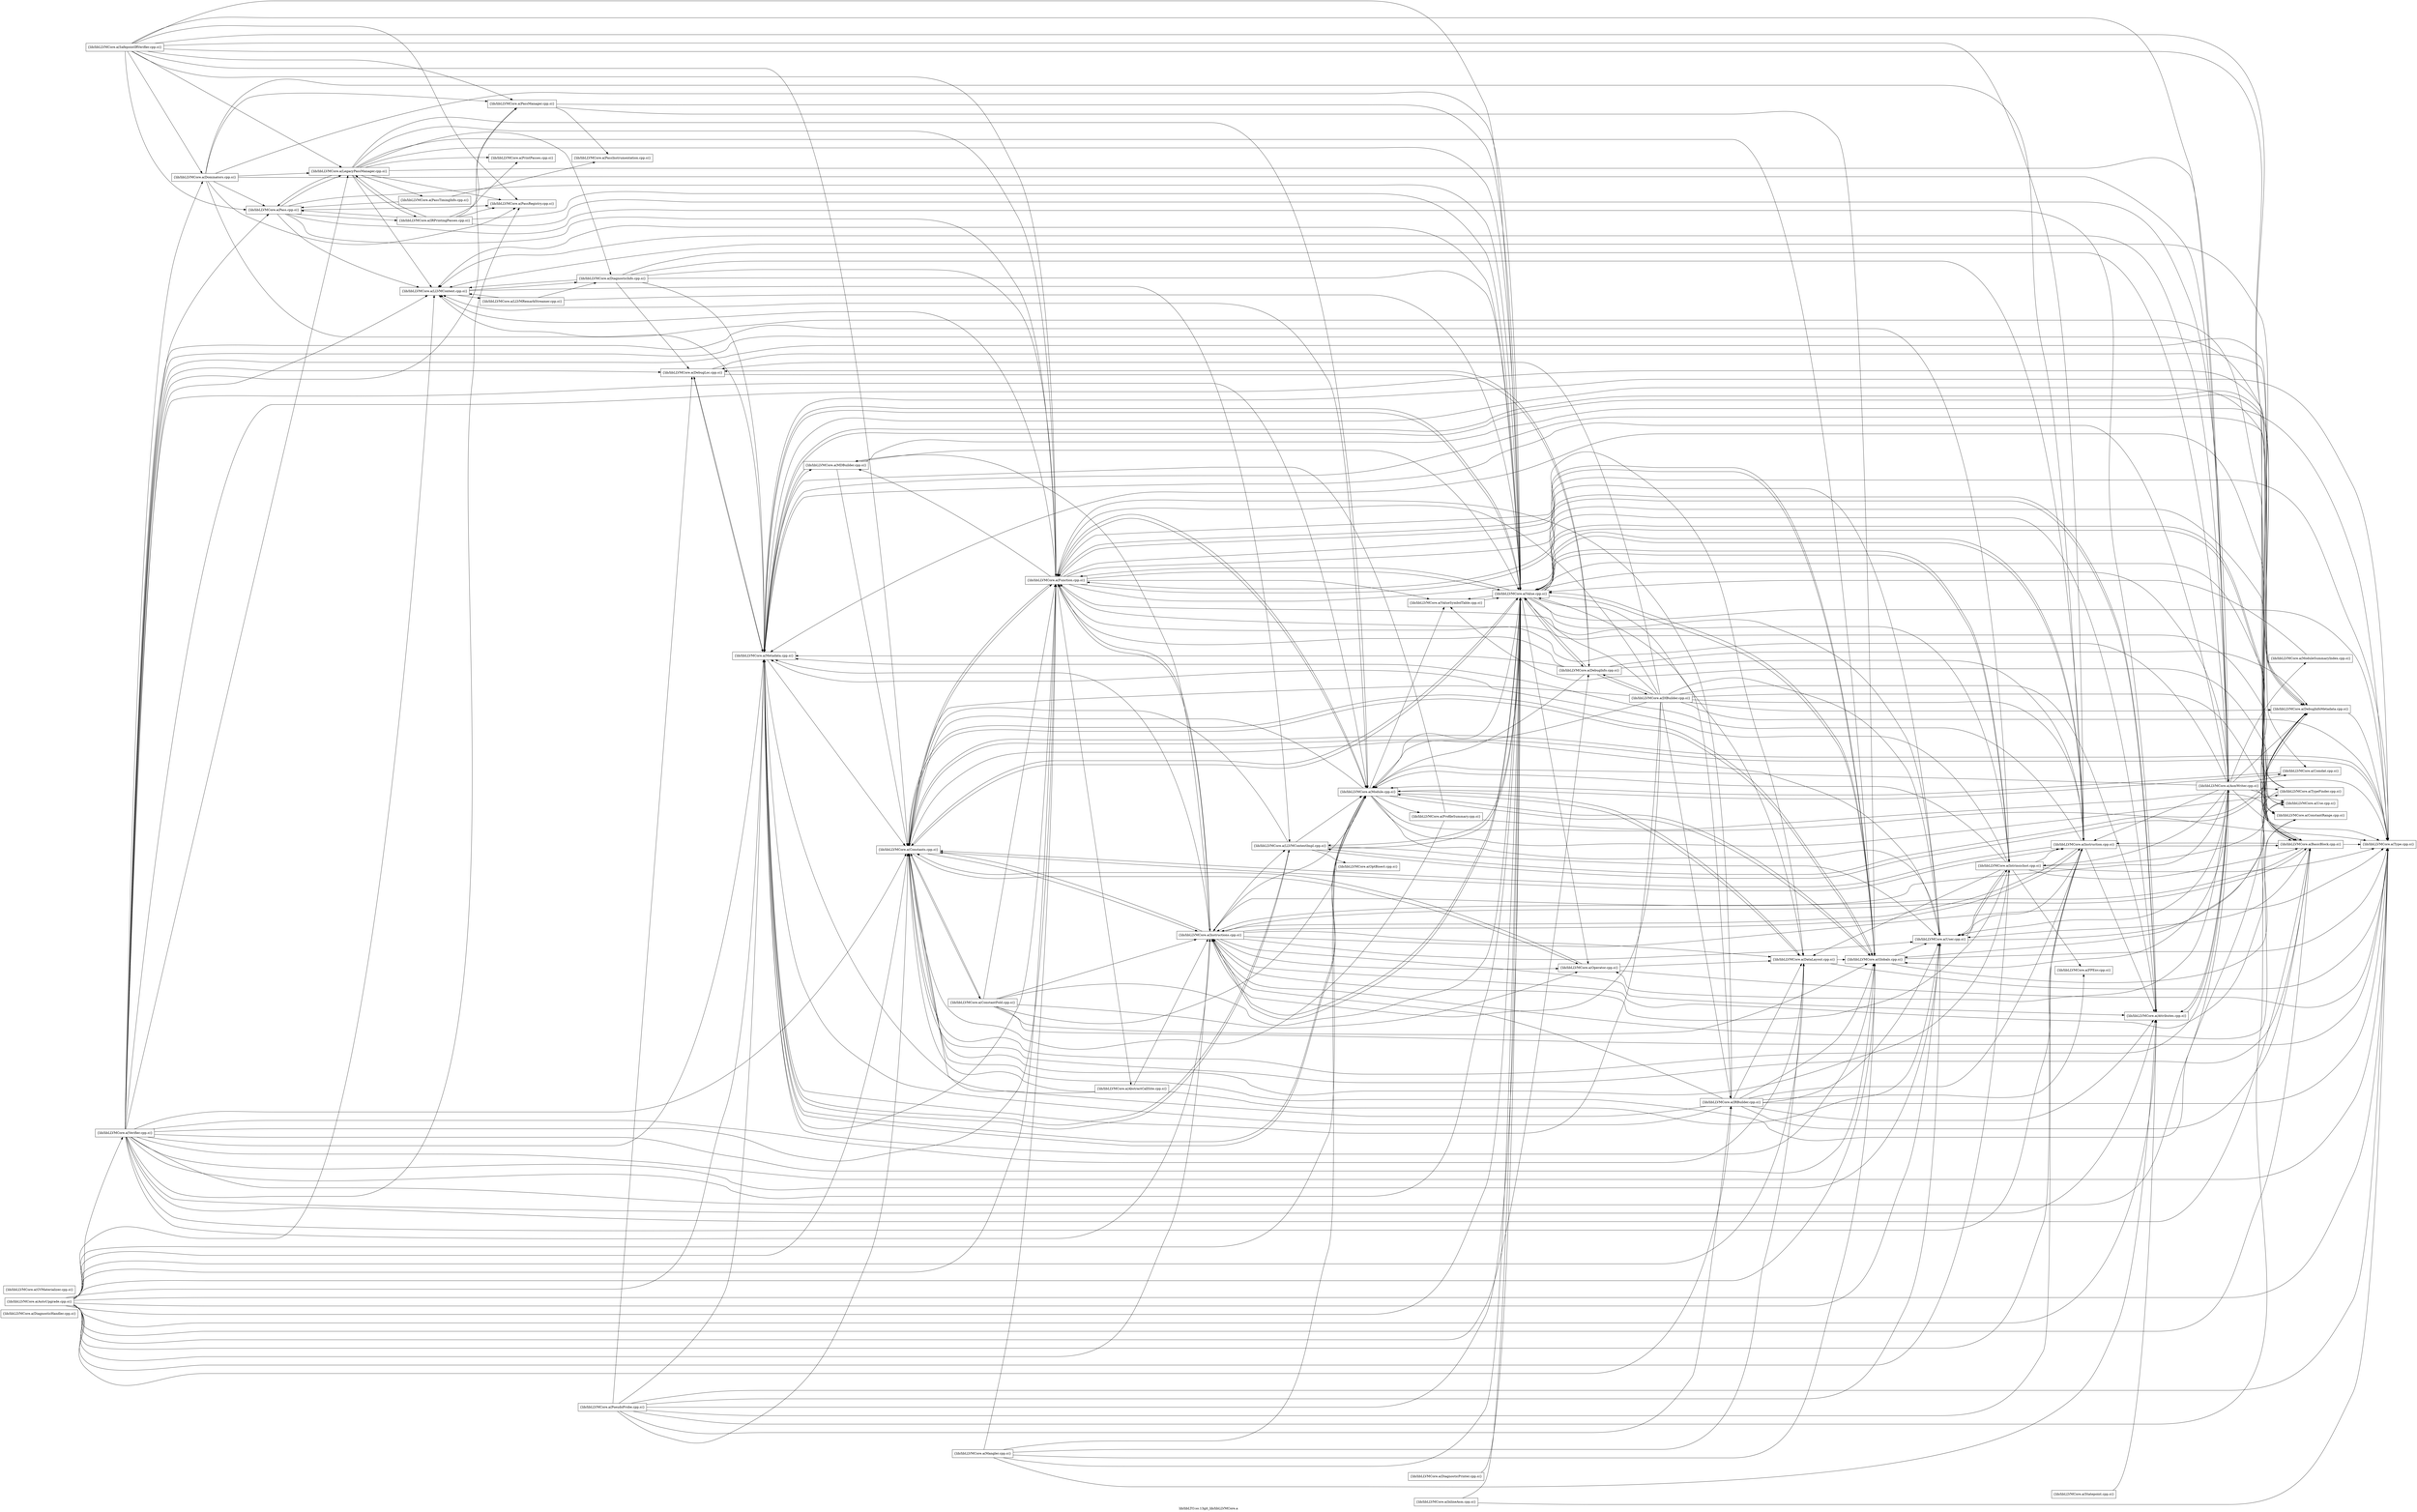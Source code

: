 digraph "lib/libLTO.so.13git_lib/libLLVMCore.a" {
	label="lib/libLTO.so.13git_lib/libLLVMCore.a";
	rankdir=LR;

	Node0x55cc820203a8 [shape=record,shape=box,group=0,label="{lib/libLLVMCore.a(DiagnosticHandler.cpp.o)}"];
	Node0x55cc820269d8 [shape=record,shape=box,group=0,label="{lib/libLLVMCore.a(LLVMContext.cpp.o)}"];
	Node0x55cc820269d8 -> Node0x55cc82012398;
	Node0x55cc820269d8 -> Node0x55cc82026848;
	Node0x55cc820269d8 -> Node0x55cc82026fc8;
	Node0x55cc82029ae8 [shape=record,shape=box,group=0,label="{lib/libLLVMCore.a(Module.cpp.o)}"];
	Node0x55cc82029ae8 -> Node0x55cc82032cd8;
	Node0x55cc82029ae8 -> Node0x55cc82033e08;
	Node0x55cc82029ae8 -> Node0x55cc82032508;
	Node0x55cc82029ae8 -> Node0x55cc82012f28;
	Node0x55cc82029ae8 -> Node0x55cc82014378;
	Node0x55cc82029ae8 -> Node0x55cc820269d8;
	Node0x55cc82029ae8 -> Node0x55cc82029d18;
	Node0x55cc82029ae8 -> Node0x55cc82026ca8;
	Node0x55cc82029ae8 -> Node0x55cc82026f28;
	Node0x55cc82029ae8 -> Node0x55cc82020bc8;
	Node0x55cc82029ae8 -> Node0x55cc820224c8;
	Node0x55cc82029ae8 -> Node0x55cc82022018;
	Node0x55cc82029ae8 -> Node0x55cc820230f8;
	Node0x55cc82027ec8 [shape=record,shape=box,group=0,label="{lib/libLLVMCore.a(LegacyPassManager.cpp.o)}"];
	Node0x55cc82027ec8 -> Node0x55cc82030a28;
	Node0x55cc82027ec8 -> Node0x55cc82012398;
	Node0x55cc82027ec8 -> Node0x55cc82012f28;
	Node0x55cc82027ec8 -> Node0x55cc82014378;
	Node0x55cc82027ec8 -> Node0x55cc820269d8;
	Node0x55cc82027ec8 -> Node0x55cc82027ce8;
	Node0x55cc82027ec8 -> Node0x55cc82029ae8;
	Node0x55cc82027ec8 -> Node0x55cc82024188;
	Node0x55cc82027ec8 -> Node0x55cc820252b8;
	Node0x55cc82027ec8 -> Node0x55cc82025e98;
	Node0x55cc82027ec8 -> Node0x55cc82026168;
	Node0x55cc82027ec8 -> Node0x55cc82022018;
	Node0x55cc82024188 [shape=record,shape=box,group=0,label="{lib/libLLVMCore.a(Pass.cpp.o)}"];
	Node0x55cc82024188 -> Node0x55cc820316a8;
	Node0x55cc82024188 -> Node0x55cc82012f28;
	Node0x55cc82024188 -> Node0x55cc820269d8;
	Node0x55cc82024188 -> Node0x55cc82027ec8;
	Node0x55cc82024188 -> Node0x55cc82027ce8;
	Node0x55cc82024188 -> Node0x55cc820252b8;
	Node0x55cc82024188 -> Node0x55cc82022018;
	Node0x55cc82022018 [shape=record,shape=box,group=0,label="{lib/libLLVMCore.a(Value.cpp.o)}"];
	Node0x55cc82022018 -> Node0x55cc820316a8;
	Node0x55cc82022018 -> Node0x55cc82030438;
	Node0x55cc82022018 -> Node0x55cc82033e08;
	Node0x55cc82022018 -> Node0x55cc82032508;
	Node0x55cc82022018 -> Node0x55cc820327d8;
	Node0x55cc82022018 -> Node0x55cc82012f28;
	Node0x55cc82022018 -> Node0x55cc82014378;
	Node0x55cc82022018 -> Node0x55cc8200c448;
	Node0x55cc82022018 -> Node0x55cc82025218;
	Node0x55cc82022018 -> Node0x55cc820262f8;
	Node0x55cc82022018 -> Node0x55cc820269d8;
	Node0x55cc82022018 -> Node0x55cc82026848;
	Node0x55cc82022018 -> Node0x55cc82029d18;
	Node0x55cc82022018 -> Node0x55cc82023288;
	Node0x55cc82022018 -> Node0x55cc82026f28;
	Node0x55cc82022018 -> Node0x55cc82021d48;
	Node0x55cc82022018 -> Node0x55cc820224c8;
	Node0x55cc82022018 -> Node0x55cc820230f8;
	Node0x55cc820316a8 [shape=record,shape=box,group=0,label="{lib/libLLVMCore.a(Attributes.cpp.o)}"];
	Node0x55cc820316a8 -> Node0x55cc82030a28;
	Node0x55cc820316a8 -> Node0x55cc82012f28;
	Node0x55cc82033e08 [shape=record,shape=box,group=0,label="{lib/libLLVMCore.a(Constants.cpp.o)}"];
	Node0x55cc82033e08 -> Node0x55cc82032288;
	Node0x55cc82033e08 -> Node0x55cc82012f28;
	Node0x55cc82033e08 -> Node0x55cc82014378;
	Node0x55cc82033e08 -> Node0x55cc8200c448;
	Node0x55cc82033e08 -> Node0x55cc82025218;
	Node0x55cc82033e08 -> Node0x55cc82023288;
	Node0x55cc82033e08 -> Node0x55cc82026f28;
	Node0x55cc82033e08 -> Node0x55cc820224c8;
	Node0x55cc82033e08 -> Node0x55cc82022018;
	Node0x55cc820294f8 [shape=record,shape=box,group=0,label="{lib/libLLVMCore.a(Mangler.cpp.o)}"];
	Node0x55cc820294f8 -> Node0x55cc820316a8;
	Node0x55cc820294f8 -> Node0x55cc82032508;
	Node0x55cc820294f8 -> Node0x55cc82012f28;
	Node0x55cc820294f8 -> Node0x55cc82014378;
	Node0x55cc820294f8 -> Node0x55cc82029ae8;
	Node0x55cc820294f8 -> Node0x55cc82022018;
	Node0x55cc82029d18 [shape=record,shape=box,group=0,label="{lib/libLLVMCore.a(Metadata.cpp.o)}"];
	Node0x55cc82029d18 -> Node0x55cc82033b38;
	Node0x55cc82029d18 -> Node0x55cc82033e08;
	Node0x55cc82029d18 -> Node0x55cc82022798;
	Node0x55cc82029d18 -> Node0x55cc820207b8;
	Node0x55cc82029d18 -> Node0x55cc820269d8;
	Node0x55cc82029d18 -> Node0x55cc82026848;
	Node0x55cc82029d18 -> Node0x55cc820282d8;
	Node0x55cc82029d18 -> Node0x55cc82029ae8;
	Node0x55cc82029d18 -> Node0x55cc82026f28;
	Node0x55cc82029d18 -> Node0x55cc82022018;
	Node0x55cc82032508 [shape=record,shape=box,group=0,label="{lib/libLLVMCore.a(DataLayout.cpp.o)}"];
	Node0x55cc82032508 -> Node0x55cc82014378;
	Node0x55cc82032508 -> Node0x55cc82029ae8;
	Node0x55cc82032508 -> Node0x55cc82026f28;
	Node0x55cc82012398 [shape=record,shape=box,group=0,label="{lib/libLLVMCore.a(DiagnosticInfo.cpp.o)}"];
	Node0x55cc82012398 -> Node0x55cc82030a28;
	Node0x55cc82012398 -> Node0x55cc820207b8;
	Node0x55cc82012398 -> Node0x55cc82012f28;
	Node0x55cc82012398 -> Node0x55cc8200c448;
	Node0x55cc82012398 -> Node0x55cc820269d8;
	Node0x55cc82012398 -> Node0x55cc82029d18;
	Node0x55cc82012398 -> Node0x55cc82022018;
	Node0x55cc82012f28 [shape=record,shape=box,group=0,label="{lib/libLLVMCore.a(Function.cpp.o)}"];
	Node0x55cc82012f28 -> Node0x55cc820316a8;
	Node0x55cc82012f28 -> Node0x55cc82030438;
	Node0x55cc82012f28 -> Node0x55cc82033e08;
	Node0x55cc82012f28 -> Node0x55cc82032508;
	Node0x55cc82012f28 -> Node0x55cc820141e8;
	Node0x55cc82012f28 -> Node0x55cc82014378;
	Node0x55cc82012f28 -> Node0x55cc82025218;
	Node0x55cc82012f28 -> Node0x55cc820262f8;
	Node0x55cc82012f28 -> Node0x55cc820269d8;
	Node0x55cc82012f28 -> Node0x55cc820282d8;
	Node0x55cc82012f28 -> Node0x55cc82029d18;
	Node0x55cc82012f28 -> Node0x55cc82029ae8;
	Node0x55cc82012f28 -> Node0x55cc82026f28;
	Node0x55cc82012f28 -> Node0x55cc820224c8;
	Node0x55cc82012f28 -> Node0x55cc82022018;
	Node0x55cc82012f28 -> Node0x55cc820230f8;
	Node0x55cc82014378 [shape=record,shape=box,group=0,label="{lib/libLLVMCore.a(Globals.cpp.o)}"];
	Node0x55cc82014378 -> Node0x55cc82033b38;
	Node0x55cc82014378 -> Node0x55cc82033e08;
	Node0x55cc82014378 -> Node0x55cc82012f28;
	Node0x55cc82014378 -> Node0x55cc82029d18;
	Node0x55cc82014378 -> Node0x55cc82029ae8;
	Node0x55cc82014378 -> Node0x55cc82026f28;
	Node0x55cc82014378 -> Node0x55cc820224c8;
	Node0x55cc82014378 -> Node0x55cc82022018;
	Node0x55cc820154a8 [shape=record,shape=box,group=0,label="{lib/libLLVMCore.a(IRBuilder.cpp.o)}"];
	Node0x55cc820154a8 -> Node0x55cc820316a8;
	Node0x55cc820154a8 -> Node0x55cc82030438;
	Node0x55cc820154a8 -> Node0x55cc82033e08;
	Node0x55cc820154a8 -> Node0x55cc82032508;
	Node0x55cc820154a8 -> Node0x55cc82012f28;
	Node0x55cc820154a8 -> Node0x55cc82014378;
	Node0x55cc820154a8 -> Node0x55cc82015c78;
	Node0x55cc820154a8 -> Node0x55cc8200c448;
	Node0x55cc820154a8 -> Node0x55cc82025218;
	Node0x55cc820154a8 -> Node0x55cc82029d18;
	Node0x55cc820154a8 -> Node0x55cc82026f28;
	Node0x55cc820154a8 -> Node0x55cc820224c8;
	Node0x55cc820154a8 -> Node0x55cc82022018;
	Node0x55cc82015a48 [shape=record,shape=box,group=0,label="{lib/libLLVMCore.a(InlineAsm.cpp.o)}"];
	Node0x55cc82015a48 -> Node0x55cc82026f28;
	Node0x55cc82015a48 -> Node0x55cc82022018;
	Node0x55cc8200c448 [shape=record,shape=box,group=0,label="{lib/libLLVMCore.a(Instruction.cpp.o)}"];
	Node0x55cc8200c448 -> Node0x55cc820316a8;
	Node0x55cc8200c448 -> Node0x55cc82030438;
	Node0x55cc8200c448 -> Node0x55cc82033e08;
	Node0x55cc8200c448 -> Node0x55cc82025218;
	Node0x55cc8200c448 -> Node0x55cc82029d18;
	Node0x55cc8200c448 -> Node0x55cc820224c8;
	Node0x55cc8200c448 -> Node0x55cc82022018;
	Node0x55cc82025218 [shape=record,shape=box,group=0,label="{lib/libLLVMCore.a(Instructions.cpp.o)}"];
	Node0x55cc82025218 -> Node0x55cc820316a8;
	Node0x55cc82025218 -> Node0x55cc82030438;
	Node0x55cc82025218 -> Node0x55cc82033e08;
	Node0x55cc82025218 -> Node0x55cc82032508;
	Node0x55cc82025218 -> Node0x55cc82012f28;
	Node0x55cc82025218 -> Node0x55cc8200c448;
	Node0x55cc82025218 -> Node0x55cc82026848;
	Node0x55cc82025218 -> Node0x55cc820282d8;
	Node0x55cc82025218 -> Node0x55cc82029d18;
	Node0x55cc82025218 -> Node0x55cc82029ae8;
	Node0x55cc82025218 -> Node0x55cc82023288;
	Node0x55cc82025218 -> Node0x55cc82026f28;
	Node0x55cc82025218 -> Node0x55cc82021d48;
	Node0x55cc82025218 -> Node0x55cc820224c8;
	Node0x55cc82025218 -> Node0x55cc82022018;
	Node0x55cc82026f28 [shape=record,shape=box,group=0,label="{lib/libLLVMCore.a(Type.cpp.o)}"];
	Node0x55cc82026f28 -> Node0x55cc82033e08;
	Node0x55cc820224c8 [shape=record,shape=box,group=0,label="{lib/libLLVMCore.a(User.cpp.o)}"];
	Node0x55cc820224c8 -> Node0x55cc820262f8;
	Node0x55cc820224c8 -> Node0x55cc82021d48;
	Node0x55cc82030438 [shape=record,shape=box,group=0,label="{lib/libLLVMCore.a(BasicBlock.cpp.o)}"];
	Node0x55cc82030438 -> Node0x55cc82033e08;
	Node0x55cc82030438 -> Node0x55cc8200c448;
	Node0x55cc82030438 -> Node0x55cc82025218;
	Node0x55cc82030438 -> Node0x55cc82029d18;
	Node0x55cc82030438 -> Node0x55cc82026f28;
	Node0x55cc82030438 -> Node0x55cc820224c8;
	Node0x55cc82030438 -> Node0x55cc82022018;
	Node0x55cc82030438 -> Node0x55cc820230f8;
	Node0x55cc820262f8 [shape=record,shape=box,group=0,label="{lib/libLLVMCore.a(IntrinsicInst.cpp.o)}"];
	Node0x55cc820262f8 -> Node0x55cc82030438;
	Node0x55cc820262f8 -> Node0x55cc82033e08;
	Node0x55cc820262f8 -> Node0x55cc82032508;
	Node0x55cc820262f8 -> Node0x55cc82022798;
	Node0x55cc820262f8 -> Node0x55cc82015c78;
	Node0x55cc820262f8 -> Node0x55cc8200c448;
	Node0x55cc820262f8 -> Node0x55cc82025218;
	Node0x55cc820262f8 -> Node0x55cc82029d18;
	Node0x55cc820262f8 -> Node0x55cc82029ae8;
	Node0x55cc820262f8 -> Node0x55cc82026f28;
	Node0x55cc820262f8 -> Node0x55cc820224c8;
	Node0x55cc820262f8 -> Node0x55cc82022018;
	Node0x55cc82023288 [shape=record,shape=box,group=0,label="{lib/libLLVMCore.a(Operator.cpp.o)}"];
	Node0x55cc82023288 -> Node0x55cc82033e08;
	Node0x55cc82023288 -> Node0x55cc82032508;
	Node0x55cc82023288 -> Node0x55cc82026f28;
	Node0x55cc82022798 [shape=record,shape=box,group=0,label="{lib/libLLVMCore.a(DebugInfoMetadata.cpp.o)}"];
	Node0x55cc82022798 -> Node0x55cc82033e08;
	Node0x55cc82022798 -> Node0x55cc820269d8;
	Node0x55cc82022798 -> Node0x55cc82026848;
	Node0x55cc82022798 -> Node0x55cc82029d18;
	Node0x55cc82022798 -> Node0x55cc82026f28;
	Node0x55cc82033b38 [shape=record,shape=box,group=0,label="{lib/libLLVMCore.a(ConstantRange.cpp.o)}"];
	Node0x55cc82033b38 -> Node0x55cc82025218;
	Node0x55cc820252b8 [shape=record,shape=box,group=0,label="{lib/libLLVMCore.a(PassRegistry.cpp.o)}"];
	Node0x55cc820207b8 [shape=record,shape=box,group=0,label="{lib/libLLVMCore.a(DebugLoc.cpp.o)}"];
	Node0x55cc820207b8 -> Node0x55cc820327d8;
	Node0x55cc820207b8 -> Node0x55cc82022798;
	Node0x55cc820207b8 -> Node0x55cc82029d18;
	Node0x55cc820127a8 [shape=record,shape=box,group=0,label="{lib/libLLVMCore.a(Dominators.cpp.o)}"];
	Node0x55cc820127a8 -> Node0x55cc82030a28;
	Node0x55cc820127a8 -> Node0x55cc82030438;
	Node0x55cc820127a8 -> Node0x55cc8200c448;
	Node0x55cc820127a8 -> Node0x55cc82027ec8;
	Node0x55cc820127a8 -> Node0x55cc82024188;
	Node0x55cc820127a8 -> Node0x55cc82024908;
	Node0x55cc820127a8 -> Node0x55cc820252b8;
	Node0x55cc820127a8 -> Node0x55cc82022018;
	Node0x55cc82021d48 [shape=record,shape=box,group=0,label="{lib/libLLVMCore.a(Use.cpp.o)}"];
	Node0x55cc820307f8 [shape=record,shape=box,group=0,label="{lib/libLLVMCore.a(AutoUpgrade.cpp.o)}"];
	Node0x55cc820307f8 -> Node0x55cc820316a8;
	Node0x55cc820307f8 -> Node0x55cc82030438;
	Node0x55cc820307f8 -> Node0x55cc82033e08;
	Node0x55cc820307f8 -> Node0x55cc82032508;
	Node0x55cc820307f8 -> Node0x55cc820327d8;
	Node0x55cc820307f8 -> Node0x55cc82012f28;
	Node0x55cc820307f8 -> Node0x55cc82014378;
	Node0x55cc820307f8 -> Node0x55cc820154a8;
	Node0x55cc820307f8 -> Node0x55cc8200c448;
	Node0x55cc820307f8 -> Node0x55cc82025218;
	Node0x55cc820307f8 -> Node0x55cc820262f8;
	Node0x55cc820307f8 -> Node0x55cc820269d8;
	Node0x55cc820307f8 -> Node0x55cc82029d18;
	Node0x55cc820307f8 -> Node0x55cc82029ae8;
	Node0x55cc820307f8 -> Node0x55cc82026f28;
	Node0x55cc820307f8 -> Node0x55cc820224c8;
	Node0x55cc820307f8 -> Node0x55cc82022018;
	Node0x55cc820307f8 -> Node0x55cc820237d8;
	Node0x55cc820327d8 [shape=record,shape=box,group=0,label="{lib/libLLVMCore.a(DebugInfo.cpp.o)}"];
	Node0x55cc820327d8 -> Node0x55cc82021708;
	Node0x55cc820327d8 -> Node0x55cc82022798;
	Node0x55cc820327d8 -> Node0x55cc820207b8;
	Node0x55cc820327d8 -> Node0x55cc82012f28;
	Node0x55cc820327d8 -> Node0x55cc8200c448;
	Node0x55cc820327d8 -> Node0x55cc82029d18;
	Node0x55cc820327d8 -> Node0x55cc82029ae8;
	Node0x55cc820327d8 -> Node0x55cc82022018;
	Node0x55cc82014968 [shape=record,shape=box,group=0,label="{lib/libLLVMCore.a(GVMaterializer.cpp.o)}"];
	Node0x55cc820228d8 [shape=record,shape=box,group=0,label="{lib/libLLVMCore.a(ModuleSummaryIndex.cpp.o)}"];
	Node0x55cc820228d8 -> Node0x55cc82022018;
	Node0x55cc820237d8 [shape=record,shape=box,group=0,label="{lib/libLLVMCore.a(Verifier.cpp.o)}"];
	Node0x55cc820237d8 -> Node0x55cc820316a8;
	Node0x55cc820237d8 -> Node0x55cc82030a28;
	Node0x55cc820237d8 -> Node0x55cc82030438;
	Node0x55cc820237d8 -> Node0x55cc82032cd8;
	Node0x55cc820237d8 -> Node0x55cc82033b38;
	Node0x55cc820237d8 -> Node0x55cc82033e08;
	Node0x55cc820237d8 -> Node0x55cc82032508;
	Node0x55cc820237d8 -> Node0x55cc82022798;
	Node0x55cc820237d8 -> Node0x55cc820207b8;
	Node0x55cc820237d8 -> Node0x55cc820127a8;
	Node0x55cc820237d8 -> Node0x55cc82012f28;
	Node0x55cc820237d8 -> Node0x55cc82014378;
	Node0x55cc820237d8 -> Node0x55cc8200c448;
	Node0x55cc820237d8 -> Node0x55cc82025218;
	Node0x55cc820237d8 -> Node0x55cc820262f8;
	Node0x55cc820237d8 -> Node0x55cc820269d8;
	Node0x55cc820237d8 -> Node0x55cc82027ec8;
	Node0x55cc820237d8 -> Node0x55cc82029d18;
	Node0x55cc820237d8 -> Node0x55cc82029ae8;
	Node0x55cc820237d8 -> Node0x55cc82024188;
	Node0x55cc820237d8 -> Node0x55cc82024908;
	Node0x55cc820237d8 -> Node0x55cc820252b8;
	Node0x55cc820237d8 -> Node0x55cc82026f28;
	Node0x55cc820237d8 -> Node0x55cc820224c8;
	Node0x55cc820237d8 -> Node0x55cc82022018;
	Node0x55cc82030a28 [shape=record,shape=box,group=0,label="{lib/libLLVMCore.a(AsmWriter.cpp.o)}"];
	Node0x55cc82030a28 -> Node0x55cc820316a8;
	Node0x55cc82030a28 -> Node0x55cc82030438;
	Node0x55cc82030a28 -> Node0x55cc82032cd8;
	Node0x55cc82030a28 -> Node0x55cc82033b38;
	Node0x55cc82030a28 -> Node0x55cc82033e08;
	Node0x55cc82030a28 -> Node0x55cc82022798;
	Node0x55cc82030a28 -> Node0x55cc82012f28;
	Node0x55cc82030a28 -> Node0x55cc82014378;
	Node0x55cc82030a28 -> Node0x55cc8200c448;
	Node0x55cc82030a28 -> Node0x55cc82025218;
	Node0x55cc82030a28 -> Node0x55cc820262f8;
	Node0x55cc82030a28 -> Node0x55cc820269d8;
	Node0x55cc82030a28 -> Node0x55cc82029d18;
	Node0x55cc82030a28 -> Node0x55cc82029ae8;
	Node0x55cc82030a28 -> Node0x55cc820228d8;
	Node0x55cc82030a28 -> Node0x55cc82023288;
	Node0x55cc82030a28 -> Node0x55cc82026f28;
	Node0x55cc82030a28 -> Node0x55cc82020bc8;
	Node0x55cc82030a28 -> Node0x55cc82021d48;
	Node0x55cc82030a28 -> Node0x55cc820224c8;
	Node0x55cc82030a28 -> Node0x55cc82022018;
	Node0x55cc82032cd8 [shape=record,shape=box,group=0,label="{lib/libLLVMCore.a(Comdat.cpp.o)}"];
	Node0x55cc82032cd8 -> Node0x55cc82029ae8;
	Node0x55cc82020bc8 [shape=record,shape=box,group=0,label="{lib/libLLVMCore.a(TypeFinder.cpp.o)}"];
	Node0x55cc82020bc8 -> Node0x55cc82012f28;
	Node0x55cc82020bc8 -> Node0x55cc82014378;
	Node0x55cc82020bc8 -> Node0x55cc82029d18;
	Node0x55cc820230f8 [shape=record,shape=box,group=0,label="{lib/libLLVMCore.a(ValueSymbolTable.cpp.o)}"];
	Node0x55cc820230f8 -> Node0x55cc82022018;
	Node0x55cc82032288 [shape=record,shape=box,group=0,label="{lib/libLLVMCore.a(ConstantFold.cpp.o)}"];
	Node0x55cc82032288 -> Node0x55cc82033e08;
	Node0x55cc82032288 -> Node0x55cc82012f28;
	Node0x55cc82032288 -> Node0x55cc82014378;
	Node0x55cc82032288 -> Node0x55cc82025218;
	Node0x55cc82032288 -> Node0x55cc82029ae8;
	Node0x55cc82032288 -> Node0x55cc82023288;
	Node0x55cc82032288 -> Node0x55cc82026f28;
	Node0x55cc82032288 -> Node0x55cc82022018;
	Node0x55cc82021708 [shape=record,shape=box,group=0,label="{lib/libLLVMCore.a(DIBuilder.cpp.o)}"];
	Node0x55cc82021708 -> Node0x55cc820316a8;
	Node0x55cc82021708 -> Node0x55cc82030438;
	Node0x55cc82021708 -> Node0x55cc82033e08;
	Node0x55cc82021708 -> Node0x55cc820327d8;
	Node0x55cc82021708 -> Node0x55cc82022798;
	Node0x55cc82021708 -> Node0x55cc820207b8;
	Node0x55cc82021708 -> Node0x55cc82012f28;
	Node0x55cc82021708 -> Node0x55cc820154a8;
	Node0x55cc82021708 -> Node0x55cc8200c448;
	Node0x55cc82021708 -> Node0x55cc82025218;
	Node0x55cc82021708 -> Node0x55cc82029d18;
	Node0x55cc82021708 -> Node0x55cc82029ae8;
	Node0x55cc82021708 -> Node0x55cc82026f28;
	Node0x55cc82021708 -> Node0x55cc820224c8;
	Node0x55cc82021708 -> Node0x55cc82022018;
	Node0x55cc82026848 [shape=record,shape=box,group=0,label="{lib/libLLVMCore.a(LLVMContextImpl.cpp.o)}"];
	Node0x55cc82026848 -> Node0x55cc82033e08;
	Node0x55cc82026848 -> Node0x55cc82022798;
	Node0x55cc82026848 -> Node0x55cc82029d18;
	Node0x55cc82026848 -> Node0x55cc82029ae8;
	Node0x55cc82026848 -> Node0x55cc82023a08;
	Node0x55cc82026848 -> Node0x55cc820224c8;
	Node0x55cc82026848 -> Node0x55cc82022018;
	Node0x55cc82012bb8 [shape=record,shape=box,group=0,label="{lib/libLLVMCore.a(DiagnosticPrinter.cpp.o)}"];
	Node0x55cc82012bb8 -> Node0x55cc82022018;
	Node0x55cc82024908 [shape=record,shape=box,group=0,label="{lib/libLLVMCore.a(PassManager.cpp.o)}"];
	Node0x55cc82024908 -> Node0x55cc82014378;
	Node0x55cc82024908 -> Node0x55cc82024bd8;
	Node0x55cc82024908 -> Node0x55cc82022018;
	Node0x55cc820141e8 [shape=record,shape=box,group=0,label="{lib/libLLVMCore.a(AbstractCallSite.cpp.o)}"];
	Node0x55cc820141e8 -> Node0x55cc82033e08;
	Node0x55cc820141e8 -> Node0x55cc82025218;
	Node0x55cc820141e8 -> Node0x55cc82029d18;
	Node0x55cc820141e8 -> Node0x55cc820224c8;
	Node0x55cc820282d8 [shape=record,shape=box,group=0,label="{lib/libLLVMCore.a(MDBuilder.cpp.o)}"];
	Node0x55cc820282d8 -> Node0x55cc82033e08;
	Node0x55cc820282d8 -> Node0x55cc82029d18;
	Node0x55cc820282d8 -> Node0x55cc82026f28;
	Node0x55cc820282d8 -> Node0x55cc82022018;
	Node0x55cc82015c78 [shape=record,shape=box,group=0,label="{lib/libLLVMCore.a(FPEnv.cpp.o)}"];
	Node0x55cc82026fc8 [shape=record,shape=box,group=0,label="{lib/libLLVMCore.a(LLVMRemarkStreamer.cpp.o)}"];
	Node0x55cc82026fc8 -> Node0x55cc82012398;
	Node0x55cc82026fc8 -> Node0x55cc820269d8;
	Node0x55cc82026fc8 -> Node0x55cc82022018;
	Node0x55cc82023a08 [shape=record,shape=box,group=0,label="{lib/libLLVMCore.a(OptBisect.cpp.o)}"];
	Node0x55cc82027ce8 [shape=record,shape=box,group=0,label="{lib/libLLVMCore.a(IRPrintingPasses.cpp.o)}"];
	Node0x55cc82027ce8 -> Node0x55cc82030a28;
	Node0x55cc82027ce8 -> Node0x55cc82027ec8;
	Node0x55cc82027ce8 -> Node0x55cc82024188;
	Node0x55cc82027ce8 -> Node0x55cc82024908;
	Node0x55cc82027ce8 -> Node0x55cc820252b8;
	Node0x55cc82027ce8 -> Node0x55cc82026168;
	Node0x55cc82027ce8 -> Node0x55cc82022018;
	Node0x55cc82025e98 [shape=record,shape=box,group=0,label="{lib/libLLVMCore.a(PassTimingInfo.cpp.o)}"];
	Node0x55cc82025e98 -> Node0x55cc82024188;
	Node0x55cc82025e98 -> Node0x55cc82024bd8;
	Node0x55cc82026168 [shape=record,shape=box,group=0,label="{lib/libLLVMCore.a(PrintPasses.cpp.o)}"];
	Node0x55cc82026ca8 [shape=record,shape=box,group=0,label="{lib/libLLVMCore.a(ProfileSummary.cpp.o)}"];
	Node0x55cc82026ca8 -> Node0x55cc82033e08;
	Node0x55cc82026ca8 -> Node0x55cc82029d18;
	Node0x55cc82026ca8 -> Node0x55cc82026f28;
	Node0x55cc82024bd8 [shape=record,shape=box,group=0,label="{lib/libLLVMCore.a(PassInstrumentation.cpp.o)}"];
	Node0x55cc8201a138 [shape=record,shape=box,group=0,label="{lib/libLLVMCore.a(Statepoint.cpp.o)}"];
	Node0x55cc8201a138 -> Node0x55cc820316a8;
	Node0x55cc82031158 [shape=record,shape=box,group=0,label="{lib/libLLVMCore.a(SafepointIRVerifier.cpp.o)}"];
	Node0x55cc82031158 -> Node0x55cc82030a28;
	Node0x55cc82031158 -> Node0x55cc82030438;
	Node0x55cc82031158 -> Node0x55cc82033e08;
	Node0x55cc82031158 -> Node0x55cc820127a8;
	Node0x55cc82031158 -> Node0x55cc82012f28;
	Node0x55cc82031158 -> Node0x55cc8200c448;
	Node0x55cc82031158 -> Node0x55cc82027ec8;
	Node0x55cc82031158 -> Node0x55cc82024188;
	Node0x55cc82031158 -> Node0x55cc82024908;
	Node0x55cc82031158 -> Node0x55cc820252b8;
	Node0x55cc82031158 -> Node0x55cc82021d48;
	Node0x55cc82031158 -> Node0x55cc82022018;
	Node0x55cc82018ec8 [shape=record,shape=box,group=0,label="{lib/libLLVMCore.a(PseudoProbe.cpp.o)}"];
	Node0x55cc82018ec8 -> Node0x55cc82033e08;
	Node0x55cc82018ec8 -> Node0x55cc82022798;
	Node0x55cc82018ec8 -> Node0x55cc820207b8;
	Node0x55cc82018ec8 -> Node0x55cc820154a8;
	Node0x55cc82018ec8 -> Node0x55cc8200c448;
	Node0x55cc82018ec8 -> Node0x55cc82029d18;
	Node0x55cc82018ec8 -> Node0x55cc82026f28;
	Node0x55cc82018ec8 -> Node0x55cc820224c8;
	Node0x55cc82018ec8 -> Node0x55cc82022018;
}
